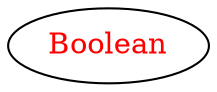 digraph dependencyGraph {
 concentrate=true;
 ranksep="2.0";
 rankdir="LR"; 
 splines="ortho";
"Boolean" [fontcolor="red"];
}